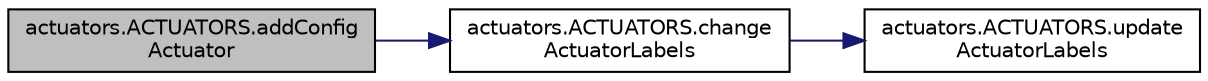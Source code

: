digraph "actuators.ACTUATORS.addConfigActuator"
{
 // LATEX_PDF_SIZE
  edge [fontname="Helvetica",fontsize="10",labelfontname="Helvetica",labelfontsize="10"];
  node [fontname="Helvetica",fontsize="10",shape=record];
  rankdir="LR";
  Node1 [label="actuators.ACTUATORS.addConfig\lActuator",height=0.2,width=0.4,color="black", fillcolor="grey75", style="filled", fontcolor="black",tooltip=" "];
  Node1 -> Node2 [color="midnightblue",fontsize="10",style="solid",fontname="Helvetica"];
  Node2 [label="actuators.ACTUATORS.change\lActuatorLabels",height=0.2,width=0.4,color="black", fillcolor="white", style="filled",URL="$classactuators_1_1_a_c_t_u_a_t_o_r_s.html#a450d52e2b71623fee4a0c3b598dd7fac",tooltip=" "];
  Node2 -> Node3 [color="midnightblue",fontsize="10",style="solid",fontname="Helvetica"];
  Node3 [label="actuators.ACTUATORS.update\lActuatorLabels",height=0.2,width=0.4,color="black", fillcolor="white", style="filled",URL="$classactuators_1_1_a_c_t_u_a_t_o_r_s.html#a78e778cbdbe1140349ce54b8a887d527",tooltip=" "];
}
